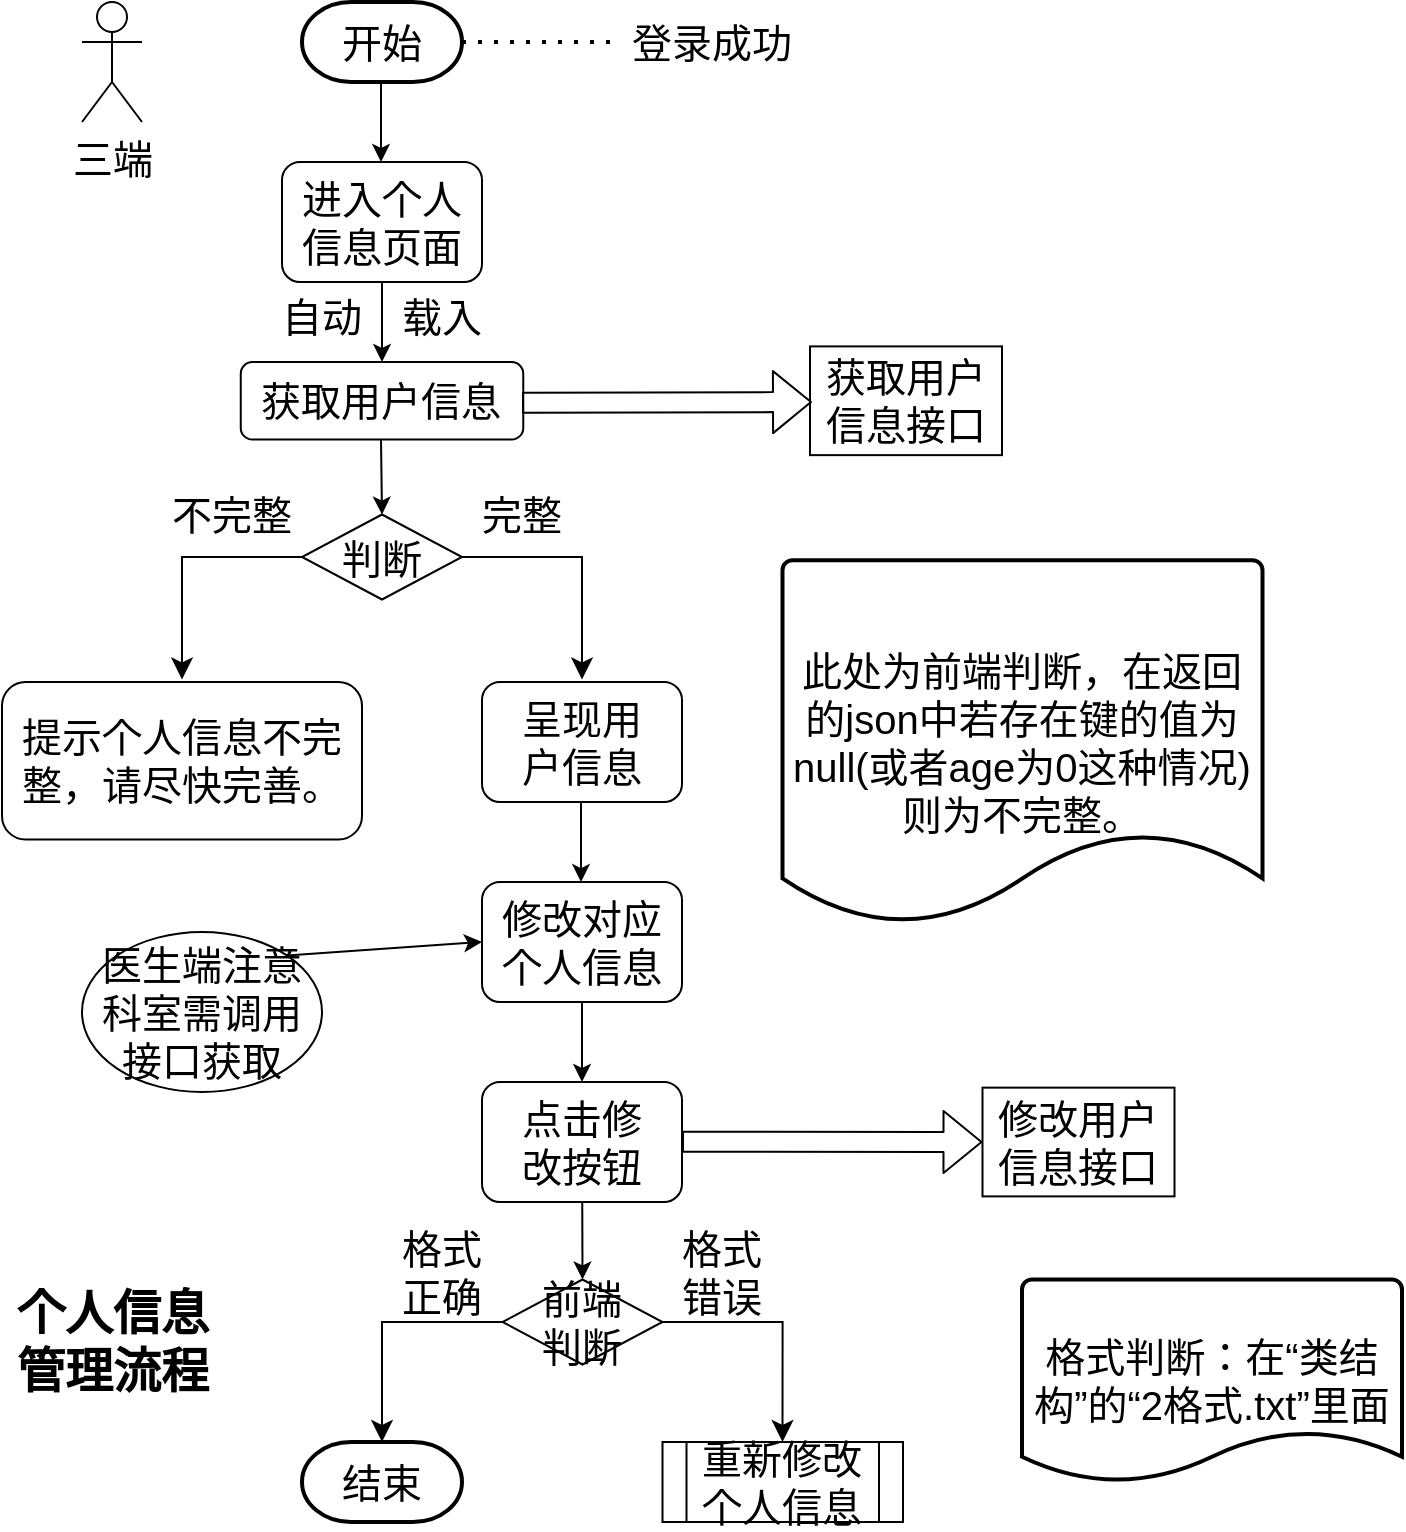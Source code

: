 <mxfile>
    <diagram id="X5SzS_FeevJv-DkIXQUU" name="第 1 页">
        <mxGraphModel dx="930" dy="659" grid="1" gridSize="10" guides="1" tooltips="1" connect="1" arrows="1" fold="1" page="1" pageScale="1" pageWidth="827" pageHeight="1169" math="0" shadow="0">
            <root>
                <mxCell id="0"/>
                <mxCell id="1" parent="0"/>
                <mxCell id="78" value="&lt;font style=&quot;font-size: 20px;&quot;&gt;三端&lt;/font&gt;" style="shape=umlActor;verticalLabelPosition=bottom;verticalAlign=top;html=1;outlineConnect=0;" parent="1" vertex="1">
                    <mxGeometry x="50" y="40" width="30" height="60" as="geometry"/>
                </mxCell>
                <mxCell id="103" value="开始" style="strokeWidth=2;html=1;shape=mxgraph.flowchart.terminator;whiteSpace=wrap;fontSize=20;" parent="1" vertex="1">
                    <mxGeometry x="160" y="40" width="80" height="40" as="geometry"/>
                </mxCell>
                <mxCell id="104" value="" style="endArrow=classic;html=1;fontSize=20;exitX=0.5;exitY=1;exitDx=0;exitDy=0;exitPerimeter=0;strokeWidth=1;" parent="1" edge="1">
                    <mxGeometry width="50" height="50" relative="1" as="geometry">
                        <mxPoint x="199.5" y="80" as="sourcePoint"/>
                        <mxPoint x="199.5" y="120" as="targetPoint"/>
                    </mxGeometry>
                </mxCell>
                <mxCell id="105" value="进入个人&lt;br&gt;信息页面" style="rounded=1;whiteSpace=wrap;html=1;fontSize=20;" parent="1" vertex="1">
                    <mxGeometry x="150" y="120" width="100" height="60" as="geometry"/>
                </mxCell>
                <mxCell id="122" value="" style="endArrow=classic;html=1;fontSize=20;exitX=0.5;exitY=1;exitDx=0;exitDy=0;exitPerimeter=0;strokeWidth=1;entryX=0.5;entryY=0;entryDx=0;entryDy=0;" parent="1" target="123" edge="1">
                    <mxGeometry width="50" height="50" relative="1" as="geometry">
                        <mxPoint x="199.5" y="258.75" as="sourcePoint"/>
                        <mxPoint x="199.5" y="298.75" as="targetPoint"/>
                    </mxGeometry>
                </mxCell>
                <mxCell id="123" value="判断" style="rhombus;whiteSpace=wrap;html=1;fontSize=20;" parent="1" vertex="1">
                    <mxGeometry x="160" y="296.25" width="80" height="42.5" as="geometry"/>
                </mxCell>
                <mxCell id="126" value="" style="edgeStyle=segmentEdgeStyle;endArrow=classic;html=1;curved=0;rounded=0;endSize=8;startSize=8;strokeWidth=1;fontSize=20;exitX=0;exitY=0.5;exitDx=0;exitDy=0;" parent="1" source="123" edge="1">
                    <mxGeometry width="50" height="50" relative="1" as="geometry">
                        <mxPoint x="140" y="318.75" as="sourcePoint"/>
                        <mxPoint x="100" y="378.75" as="targetPoint"/>
                    </mxGeometry>
                </mxCell>
                <mxCell id="127" value="" style="edgeStyle=segmentEdgeStyle;endArrow=classic;html=1;curved=0;rounded=0;endSize=8;startSize=8;strokeWidth=1;fontSize=20;exitX=1;exitY=0.5;exitDx=0;exitDy=0;" parent="1" source="123" edge="1">
                    <mxGeometry width="50" height="50" relative="1" as="geometry">
                        <mxPoint x="260" y="298.75" as="sourcePoint"/>
                        <mxPoint x="300" y="378.75" as="targetPoint"/>
                    </mxGeometry>
                </mxCell>
                <mxCell id="131" value="" style="endArrow=classic;html=1;fontSize=20;strokeWidth=1;exitX=0.5;exitY=1;exitDx=0;exitDy=0;entryX=0.5;entryY=0;entryDx=0;entryDy=0;" parent="1" target="132" edge="1">
                    <mxGeometry width="50" height="50" relative="1" as="geometry">
                        <mxPoint x="300.125" y="640" as="sourcePoint"/>
                        <mxPoint x="300" y="680" as="targetPoint"/>
                    </mxGeometry>
                </mxCell>
                <mxCell id="132" value="前端&lt;br&gt;判断" style="rhombus;whiteSpace=wrap;html=1;fontSize=20;" parent="1" vertex="1">
                    <mxGeometry x="260.25" y="678.75" width="80" height="42.5" as="geometry"/>
                </mxCell>
                <mxCell id="133" value="" style="edgeStyle=segmentEdgeStyle;endArrow=classic;html=1;curved=0;rounded=0;endSize=8;startSize=8;strokeWidth=1;fontSize=20;exitX=0;exitY=0.5;exitDx=0;exitDy=0;" parent="1" source="132" edge="1">
                    <mxGeometry width="50" height="50" relative="1" as="geometry">
                        <mxPoint x="260" y="698.75" as="sourcePoint"/>
                        <mxPoint x="200" y="760" as="targetPoint"/>
                    </mxGeometry>
                </mxCell>
                <mxCell id="134" value="" style="edgeStyle=segmentEdgeStyle;endArrow=classic;html=1;curved=0;rounded=0;endSize=8;startSize=8;strokeWidth=1;fontSize=20;exitX=1;exitY=0.5;exitDx=0;exitDy=0;" parent="1" source="132" edge="1">
                    <mxGeometry width="50" height="50" relative="1" as="geometry">
                        <mxPoint x="340.25" y="698.75" as="sourcePoint"/>
                        <mxPoint x="400.25" y="760" as="targetPoint"/>
                    </mxGeometry>
                </mxCell>
                <mxCell id="136" value="格式正确" style="text;html=1;strokeColor=none;fillColor=none;align=center;verticalAlign=middle;whiteSpace=wrap;rounded=0;fontSize=20;" parent="1" vertex="1">
                    <mxGeometry x="200" y="650" width="60" height="50" as="geometry"/>
                </mxCell>
                <mxCell id="137" value="格式错误" style="text;html=1;strokeColor=none;fillColor=none;align=center;verticalAlign=middle;whiteSpace=wrap;rounded=0;fontSize=20;" parent="1" vertex="1">
                    <mxGeometry x="340.25" y="650" width="60" height="50" as="geometry"/>
                </mxCell>
                <mxCell id="138" value="结束" style="strokeWidth=2;html=1;shape=mxgraph.flowchart.terminator;whiteSpace=wrap;fontSize=20;" parent="1" vertex="1">
                    <mxGeometry x="160" y="760" width="80" height="40" as="geometry"/>
                </mxCell>
                <mxCell id="139" value="&lt;font style=&quot;font-size: 20px;&quot;&gt;重新修改个人信息&lt;/font&gt;" style="shape=process;whiteSpace=wrap;html=1;backgroundOutline=1;" parent="1" vertex="1">
                    <mxGeometry x="340.25" y="760" width="120.25" height="40" as="geometry"/>
                </mxCell>
                <mxCell id="142" value="个人信息&lt;br&gt;管理流程" style="text;strokeColor=none;fillColor=none;html=1;fontSize=24;fontStyle=1;verticalAlign=middle;align=center;" parent="1" vertex="1">
                    <mxGeometry x="15" y="690" width="100" height="40" as="geometry"/>
                </mxCell>
                <mxCell id="193" value="" style="endArrow=none;dashed=1;html=1;dashPattern=1 3;strokeWidth=2;exitX=1;exitY=0.5;exitDx=0;exitDy=0;exitPerimeter=0;" parent="1" source="103" edge="1">
                    <mxGeometry width="50" height="50" relative="1" as="geometry">
                        <mxPoint x="440" y="260" as="sourcePoint"/>
                        <mxPoint x="320" y="60" as="targetPoint"/>
                    </mxGeometry>
                </mxCell>
                <mxCell id="194" value="登录成功" style="text;html=1;strokeColor=none;fillColor=none;align=center;verticalAlign=middle;whiteSpace=wrap;rounded=0;fontSize=20;" parent="1" vertex="1">
                    <mxGeometry x="320" y="45" width="90" height="30" as="geometry"/>
                </mxCell>
                <mxCell id="195" value="获取用户信息" style="rounded=1;whiteSpace=wrap;html=1;fontSize=20;" parent="1" vertex="1">
                    <mxGeometry x="129.38" y="220.01" width="141.25" height="38.75" as="geometry"/>
                </mxCell>
                <mxCell id="196" value="" style="endArrow=classic;html=1;fontSize=20;exitX=0.5;exitY=1;exitDx=0;exitDy=0;" parent="1" source="105" edge="1">
                    <mxGeometry width="50" height="50" relative="1" as="geometry">
                        <mxPoint x="440" y="330" as="sourcePoint"/>
                        <mxPoint x="200" y="220" as="targetPoint"/>
                    </mxGeometry>
                </mxCell>
                <mxCell id="197" value="" style="shape=flexArrow;endArrow=classic;html=1;exitX=1;exitY=0.5;exitDx=0;exitDy=0;" parent="1" edge="1">
                    <mxGeometry width="50" height="50" relative="1" as="geometry">
                        <mxPoint x="270" y="240.38" as="sourcePoint"/>
                        <mxPoint x="415" y="240.005" as="targetPoint"/>
                    </mxGeometry>
                </mxCell>
                <mxCell id="198" value="&lt;font style=&quot;font-size: 20px;&quot;&gt;获取用户信息接口&lt;/font&gt;" style="rounded=0;whiteSpace=wrap;html=1;fillColor=none;" parent="1" vertex="1">
                    <mxGeometry x="414" y="212.2" width="96" height="54.37" as="geometry"/>
                </mxCell>
                <mxCell id="199" value="自动" style="text;html=1;strokeColor=none;fillColor=none;align=center;verticalAlign=middle;whiteSpace=wrap;rounded=0;fontSize=20;" parent="1" vertex="1">
                    <mxGeometry x="140" y="182.2" width="60" height="30" as="geometry"/>
                </mxCell>
                <mxCell id="200" value="载入" style="text;html=1;strokeColor=none;fillColor=none;align=center;verticalAlign=middle;whiteSpace=wrap;rounded=0;fontSize=20;" parent="1" vertex="1">
                    <mxGeometry x="200" y="182.2" width="60" height="30" as="geometry"/>
                </mxCell>
                <mxCell id="201" value="完整" style="text;html=1;strokeColor=none;fillColor=none;align=center;verticalAlign=middle;whiteSpace=wrap;rounded=0;fontSize=20;" parent="1" vertex="1">
                    <mxGeometry x="240" y="280.63" width="60" height="30" as="geometry"/>
                </mxCell>
                <mxCell id="202" value="不完整" style="text;html=1;strokeColor=none;fillColor=none;align=center;verticalAlign=middle;whiteSpace=wrap;rounded=0;fontSize=20;" parent="1" vertex="1">
                    <mxGeometry x="90" y="280.63" width="70" height="30" as="geometry"/>
                </mxCell>
                <mxCell id="203" value="此处为前端判断，在返回的json中若存在键的值为null(或者age为0这种情况)则为不完整。" style="strokeWidth=2;html=1;shape=mxgraph.flowchart.document2;whiteSpace=wrap;size=0.25;fontSize=20;" parent="1" vertex="1">
                    <mxGeometry x="400.25" y="319.07" width="240" height="181.87" as="geometry"/>
                </mxCell>
                <mxCell id="204" value="提示个人信息不完整，请尽快完善。" style="rounded=1;whiteSpace=wrap;html=1;fontSize=20;" parent="1" vertex="1">
                    <mxGeometry x="10" y="380.01" width="180" height="78.75" as="geometry"/>
                </mxCell>
                <mxCell id="205" value="呈现用&lt;br&gt;户信息" style="rounded=1;whiteSpace=wrap;html=1;fontSize=20;" parent="1" vertex="1">
                    <mxGeometry x="250" y="380.01" width="100" height="60" as="geometry"/>
                </mxCell>
                <mxCell id="206" value="" style="endArrow=classic;html=1;fontSize=20;exitX=0.5;exitY=1;exitDx=0;exitDy=0;exitPerimeter=0;strokeWidth=1;" parent="1" edge="1">
                    <mxGeometry width="50" height="50" relative="1" as="geometry">
                        <mxPoint x="299.5" y="440.01" as="sourcePoint"/>
                        <mxPoint x="299.5" y="480.01" as="targetPoint"/>
                    </mxGeometry>
                </mxCell>
                <mxCell id="207" value="修改对应个人信息" style="rounded=1;whiteSpace=wrap;html=1;fontSize=20;" parent="1" vertex="1">
                    <mxGeometry x="250" y="480" width="100" height="60" as="geometry"/>
                </mxCell>
                <mxCell id="208" value="" style="endArrow=classic;html=1;fontSize=20;exitX=0.5;exitY=1;exitDx=0;exitDy=0;exitPerimeter=0;strokeWidth=1;" parent="1" edge="1">
                    <mxGeometry width="50" height="50" relative="1" as="geometry">
                        <mxPoint x="300" y="540" as="sourcePoint"/>
                        <mxPoint x="300" y="580" as="targetPoint"/>
                    </mxGeometry>
                </mxCell>
                <mxCell id="209" value="点击修&lt;br&gt;改按钮" style="rounded=1;whiteSpace=wrap;html=1;fontSize=20;" parent="1" vertex="1">
                    <mxGeometry x="250" y="580" width="100" height="60" as="geometry"/>
                </mxCell>
                <mxCell id="210" value="" style="shape=flexArrow;endArrow=classic;html=1;exitX=1;exitY=0.5;exitDx=0;exitDy=0;entryX=0;entryY=0.5;entryDx=0;entryDy=0;" parent="1" target="211" edge="1">
                    <mxGeometry width="50" height="50" relative="1" as="geometry">
                        <mxPoint x="350" y="609.88" as="sourcePoint"/>
                        <mxPoint x="495" y="609.505" as="targetPoint"/>
                    </mxGeometry>
                </mxCell>
                <mxCell id="211" value="&lt;font style=&quot;font-size: 20px;&quot;&gt;修改用户信息接口&lt;/font&gt;" style="rounded=0;whiteSpace=wrap;html=1;fillColor=none;" parent="1" vertex="1">
                    <mxGeometry x="500.25" y="582.82" width="96" height="54.37" as="geometry"/>
                </mxCell>
                <mxCell id="214" value="格式判断：在“类结构”的“2格式.txt”里面" style="strokeWidth=2;html=1;shape=mxgraph.flowchart.document2;whiteSpace=wrap;size=0.25;fontSize=20;" parent="1" vertex="1">
                    <mxGeometry x="520" y="678.75" width="190" height="101.25" as="geometry"/>
                </mxCell>
                <mxCell id="215" value="" style="endArrow=classic;html=1;entryX=0;entryY=0.5;entryDx=0;entryDy=0;exitX=1;exitY=0;exitDx=0;exitDy=0;" edge="1" parent="1" source="216" target="207">
                    <mxGeometry width="50" height="50" relative="1" as="geometry">
                        <mxPoint x="190" y="530" as="sourcePoint"/>
                        <mxPoint x="440" y="510" as="targetPoint"/>
                    </mxGeometry>
                </mxCell>
                <mxCell id="216" value="&lt;font style=&quot;font-size: 20px;&quot;&gt;医生端注意科室需调用接口获取&lt;/font&gt;" style="ellipse;whiteSpace=wrap;html=1;" vertex="1" parent="1">
                    <mxGeometry x="50" y="505" width="120" height="80" as="geometry"/>
                </mxCell>
            </root>
        </mxGraphModel>
    </diagram>
</mxfile>